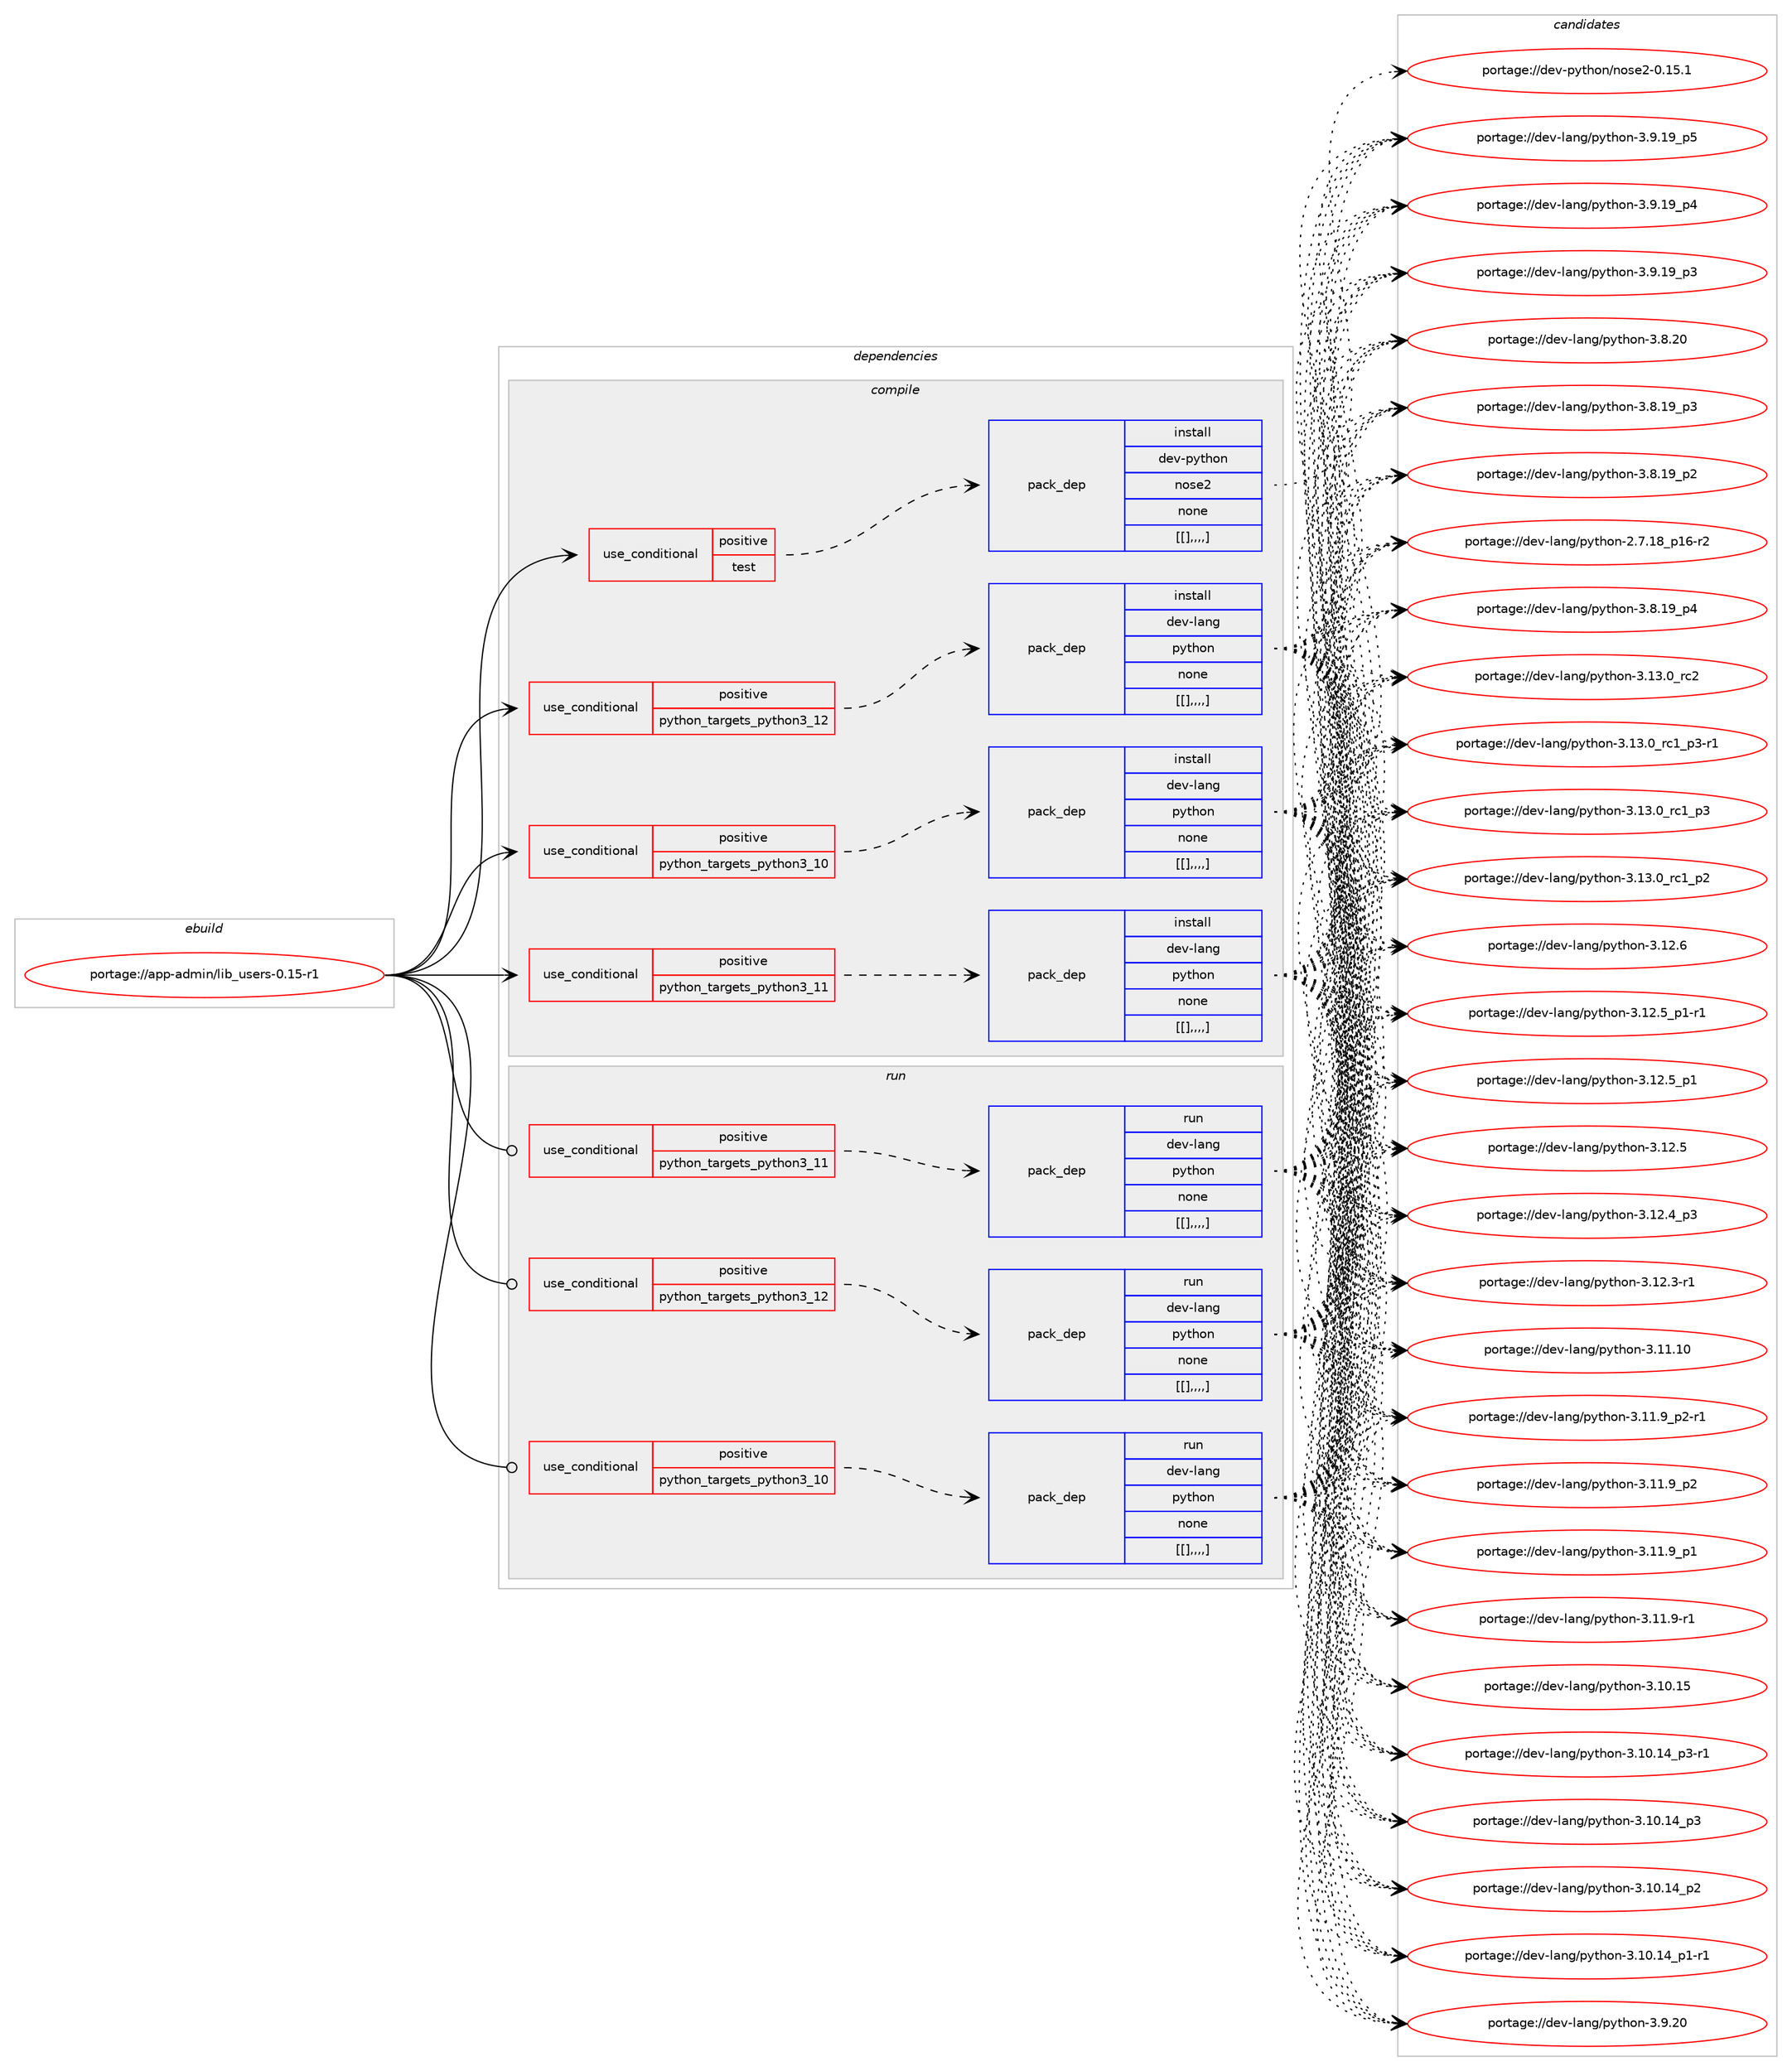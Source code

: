 digraph prolog {

# *************
# Graph options
# *************

newrank=true;
concentrate=true;
compound=true;
graph [rankdir=LR,fontname=Helvetica,fontsize=10,ranksep=1.5];#, ranksep=2.5, nodesep=0.2];
edge  [arrowhead=vee];
node  [fontname=Helvetica,fontsize=10];

# **********
# The ebuild
# **********

subgraph cluster_leftcol {
color=gray;
label=<<i>ebuild</i>>;
id [label="portage://app-admin/lib_users-0.15-r1", color=red, width=4, href="../app-admin/lib_users-0.15-r1.svg"];
}

# ****************
# The dependencies
# ****************

subgraph cluster_midcol {
color=gray;
label=<<i>dependencies</i>>;
subgraph cluster_compile {
fillcolor="#eeeeee";
style=filled;
label=<<i>compile</i>>;
subgraph cond685 {
dependency3052 [label=<<TABLE BORDER="0" CELLBORDER="1" CELLSPACING="0" CELLPADDING="4"><TR><TD ROWSPAN="3" CELLPADDING="10">use_conditional</TD></TR><TR><TD>positive</TD></TR><TR><TD>python_targets_python3_10</TD></TR></TABLE>>, shape=none, color=red];
subgraph pack2358 {
dependency3053 [label=<<TABLE BORDER="0" CELLBORDER="1" CELLSPACING="0" CELLPADDING="4" WIDTH="220"><TR><TD ROWSPAN="6" CELLPADDING="30">pack_dep</TD></TR><TR><TD WIDTH="110">install</TD></TR><TR><TD>dev-lang</TD></TR><TR><TD>python</TD></TR><TR><TD>none</TD></TR><TR><TD>[[],,,,]</TD></TR></TABLE>>, shape=none, color=blue];
}
dependency3052:e -> dependency3053:w [weight=20,style="dashed",arrowhead="vee"];
}
id:e -> dependency3052:w [weight=20,style="solid",arrowhead="vee"];
subgraph cond686 {
dependency3054 [label=<<TABLE BORDER="0" CELLBORDER="1" CELLSPACING="0" CELLPADDING="4"><TR><TD ROWSPAN="3" CELLPADDING="10">use_conditional</TD></TR><TR><TD>positive</TD></TR><TR><TD>python_targets_python3_11</TD></TR></TABLE>>, shape=none, color=red];
subgraph pack2359 {
dependency3055 [label=<<TABLE BORDER="0" CELLBORDER="1" CELLSPACING="0" CELLPADDING="4" WIDTH="220"><TR><TD ROWSPAN="6" CELLPADDING="30">pack_dep</TD></TR><TR><TD WIDTH="110">install</TD></TR><TR><TD>dev-lang</TD></TR><TR><TD>python</TD></TR><TR><TD>none</TD></TR><TR><TD>[[],,,,]</TD></TR></TABLE>>, shape=none, color=blue];
}
dependency3054:e -> dependency3055:w [weight=20,style="dashed",arrowhead="vee"];
}
id:e -> dependency3054:w [weight=20,style="solid",arrowhead="vee"];
subgraph cond687 {
dependency3056 [label=<<TABLE BORDER="0" CELLBORDER="1" CELLSPACING="0" CELLPADDING="4"><TR><TD ROWSPAN="3" CELLPADDING="10">use_conditional</TD></TR><TR><TD>positive</TD></TR><TR><TD>python_targets_python3_12</TD></TR></TABLE>>, shape=none, color=red];
subgraph pack2360 {
dependency3057 [label=<<TABLE BORDER="0" CELLBORDER="1" CELLSPACING="0" CELLPADDING="4" WIDTH="220"><TR><TD ROWSPAN="6" CELLPADDING="30">pack_dep</TD></TR><TR><TD WIDTH="110">install</TD></TR><TR><TD>dev-lang</TD></TR><TR><TD>python</TD></TR><TR><TD>none</TD></TR><TR><TD>[[],,,,]</TD></TR></TABLE>>, shape=none, color=blue];
}
dependency3056:e -> dependency3057:w [weight=20,style="dashed",arrowhead="vee"];
}
id:e -> dependency3056:w [weight=20,style="solid",arrowhead="vee"];
subgraph cond688 {
dependency3058 [label=<<TABLE BORDER="0" CELLBORDER="1" CELLSPACING="0" CELLPADDING="4"><TR><TD ROWSPAN="3" CELLPADDING="10">use_conditional</TD></TR><TR><TD>positive</TD></TR><TR><TD>test</TD></TR></TABLE>>, shape=none, color=red];
subgraph pack2361 {
dependency3059 [label=<<TABLE BORDER="0" CELLBORDER="1" CELLSPACING="0" CELLPADDING="4" WIDTH="220"><TR><TD ROWSPAN="6" CELLPADDING="30">pack_dep</TD></TR><TR><TD WIDTH="110">install</TD></TR><TR><TD>dev-python</TD></TR><TR><TD>nose2</TD></TR><TR><TD>none</TD></TR><TR><TD>[[],,,,]</TD></TR></TABLE>>, shape=none, color=blue];
}
dependency3058:e -> dependency3059:w [weight=20,style="dashed",arrowhead="vee"];
}
id:e -> dependency3058:w [weight=20,style="solid",arrowhead="vee"];
}
subgraph cluster_compileandrun {
fillcolor="#eeeeee";
style=filled;
label=<<i>compile and run</i>>;
}
subgraph cluster_run {
fillcolor="#eeeeee";
style=filled;
label=<<i>run</i>>;
subgraph cond689 {
dependency3060 [label=<<TABLE BORDER="0" CELLBORDER="1" CELLSPACING="0" CELLPADDING="4"><TR><TD ROWSPAN="3" CELLPADDING="10">use_conditional</TD></TR><TR><TD>positive</TD></TR><TR><TD>python_targets_python3_10</TD></TR></TABLE>>, shape=none, color=red];
subgraph pack2362 {
dependency3061 [label=<<TABLE BORDER="0" CELLBORDER="1" CELLSPACING="0" CELLPADDING="4" WIDTH="220"><TR><TD ROWSPAN="6" CELLPADDING="30">pack_dep</TD></TR><TR><TD WIDTH="110">run</TD></TR><TR><TD>dev-lang</TD></TR><TR><TD>python</TD></TR><TR><TD>none</TD></TR><TR><TD>[[],,,,]</TD></TR></TABLE>>, shape=none, color=blue];
}
dependency3060:e -> dependency3061:w [weight=20,style="dashed",arrowhead="vee"];
}
id:e -> dependency3060:w [weight=20,style="solid",arrowhead="odot"];
subgraph cond690 {
dependency3062 [label=<<TABLE BORDER="0" CELLBORDER="1" CELLSPACING="0" CELLPADDING="4"><TR><TD ROWSPAN="3" CELLPADDING="10">use_conditional</TD></TR><TR><TD>positive</TD></TR><TR><TD>python_targets_python3_11</TD></TR></TABLE>>, shape=none, color=red];
subgraph pack2363 {
dependency3063 [label=<<TABLE BORDER="0" CELLBORDER="1" CELLSPACING="0" CELLPADDING="4" WIDTH="220"><TR><TD ROWSPAN="6" CELLPADDING="30">pack_dep</TD></TR><TR><TD WIDTH="110">run</TD></TR><TR><TD>dev-lang</TD></TR><TR><TD>python</TD></TR><TR><TD>none</TD></TR><TR><TD>[[],,,,]</TD></TR></TABLE>>, shape=none, color=blue];
}
dependency3062:e -> dependency3063:w [weight=20,style="dashed",arrowhead="vee"];
}
id:e -> dependency3062:w [weight=20,style="solid",arrowhead="odot"];
subgraph cond691 {
dependency3064 [label=<<TABLE BORDER="0" CELLBORDER="1" CELLSPACING="0" CELLPADDING="4"><TR><TD ROWSPAN="3" CELLPADDING="10">use_conditional</TD></TR><TR><TD>positive</TD></TR><TR><TD>python_targets_python3_12</TD></TR></TABLE>>, shape=none, color=red];
subgraph pack2364 {
dependency3065 [label=<<TABLE BORDER="0" CELLBORDER="1" CELLSPACING="0" CELLPADDING="4" WIDTH="220"><TR><TD ROWSPAN="6" CELLPADDING="30">pack_dep</TD></TR><TR><TD WIDTH="110">run</TD></TR><TR><TD>dev-lang</TD></TR><TR><TD>python</TD></TR><TR><TD>none</TD></TR><TR><TD>[[],,,,]</TD></TR></TABLE>>, shape=none, color=blue];
}
dependency3064:e -> dependency3065:w [weight=20,style="dashed",arrowhead="vee"];
}
id:e -> dependency3064:w [weight=20,style="solid",arrowhead="odot"];
}
}

# **************
# The candidates
# **************

subgraph cluster_choices {
rank=same;
color=gray;
label=<<i>candidates</i>>;

subgraph choice2358 {
color=black;
nodesep=1;
choice10010111845108971101034711212111610411111045514649514648951149950 [label="portage://dev-lang/python-3.13.0_rc2", color=red, width=4,href="../dev-lang/python-3.13.0_rc2.svg"];
choice1001011184510897110103471121211161041111104551464951464895114994995112514511449 [label="portage://dev-lang/python-3.13.0_rc1_p3-r1", color=red, width=4,href="../dev-lang/python-3.13.0_rc1_p3-r1.svg"];
choice100101118451089711010347112121116104111110455146495146489511499499511251 [label="portage://dev-lang/python-3.13.0_rc1_p3", color=red, width=4,href="../dev-lang/python-3.13.0_rc1_p3.svg"];
choice100101118451089711010347112121116104111110455146495146489511499499511250 [label="portage://dev-lang/python-3.13.0_rc1_p2", color=red, width=4,href="../dev-lang/python-3.13.0_rc1_p2.svg"];
choice10010111845108971101034711212111610411111045514649504654 [label="portage://dev-lang/python-3.12.6", color=red, width=4,href="../dev-lang/python-3.12.6.svg"];
choice1001011184510897110103471121211161041111104551464950465395112494511449 [label="portage://dev-lang/python-3.12.5_p1-r1", color=red, width=4,href="../dev-lang/python-3.12.5_p1-r1.svg"];
choice100101118451089711010347112121116104111110455146495046539511249 [label="portage://dev-lang/python-3.12.5_p1", color=red, width=4,href="../dev-lang/python-3.12.5_p1.svg"];
choice10010111845108971101034711212111610411111045514649504653 [label="portage://dev-lang/python-3.12.5", color=red, width=4,href="../dev-lang/python-3.12.5.svg"];
choice100101118451089711010347112121116104111110455146495046529511251 [label="portage://dev-lang/python-3.12.4_p3", color=red, width=4,href="../dev-lang/python-3.12.4_p3.svg"];
choice100101118451089711010347112121116104111110455146495046514511449 [label="portage://dev-lang/python-3.12.3-r1", color=red, width=4,href="../dev-lang/python-3.12.3-r1.svg"];
choice1001011184510897110103471121211161041111104551464949464948 [label="portage://dev-lang/python-3.11.10", color=red, width=4,href="../dev-lang/python-3.11.10.svg"];
choice1001011184510897110103471121211161041111104551464949465795112504511449 [label="portage://dev-lang/python-3.11.9_p2-r1", color=red, width=4,href="../dev-lang/python-3.11.9_p2-r1.svg"];
choice100101118451089711010347112121116104111110455146494946579511250 [label="portage://dev-lang/python-3.11.9_p2", color=red, width=4,href="../dev-lang/python-3.11.9_p2.svg"];
choice100101118451089711010347112121116104111110455146494946579511249 [label="portage://dev-lang/python-3.11.9_p1", color=red, width=4,href="../dev-lang/python-3.11.9_p1.svg"];
choice100101118451089711010347112121116104111110455146494946574511449 [label="portage://dev-lang/python-3.11.9-r1", color=red, width=4,href="../dev-lang/python-3.11.9-r1.svg"];
choice1001011184510897110103471121211161041111104551464948464953 [label="portage://dev-lang/python-3.10.15", color=red, width=4,href="../dev-lang/python-3.10.15.svg"];
choice100101118451089711010347112121116104111110455146494846495295112514511449 [label="portage://dev-lang/python-3.10.14_p3-r1", color=red, width=4,href="../dev-lang/python-3.10.14_p3-r1.svg"];
choice10010111845108971101034711212111610411111045514649484649529511251 [label="portage://dev-lang/python-3.10.14_p3", color=red, width=4,href="../dev-lang/python-3.10.14_p3.svg"];
choice10010111845108971101034711212111610411111045514649484649529511250 [label="portage://dev-lang/python-3.10.14_p2", color=red, width=4,href="../dev-lang/python-3.10.14_p2.svg"];
choice100101118451089711010347112121116104111110455146494846495295112494511449 [label="portage://dev-lang/python-3.10.14_p1-r1", color=red, width=4,href="../dev-lang/python-3.10.14_p1-r1.svg"];
choice10010111845108971101034711212111610411111045514657465048 [label="portage://dev-lang/python-3.9.20", color=red, width=4,href="../dev-lang/python-3.9.20.svg"];
choice100101118451089711010347112121116104111110455146574649579511253 [label="portage://dev-lang/python-3.9.19_p5", color=red, width=4,href="../dev-lang/python-3.9.19_p5.svg"];
choice100101118451089711010347112121116104111110455146574649579511252 [label="portage://dev-lang/python-3.9.19_p4", color=red, width=4,href="../dev-lang/python-3.9.19_p4.svg"];
choice100101118451089711010347112121116104111110455146574649579511251 [label="portage://dev-lang/python-3.9.19_p3", color=red, width=4,href="../dev-lang/python-3.9.19_p3.svg"];
choice10010111845108971101034711212111610411111045514656465048 [label="portage://dev-lang/python-3.8.20", color=red, width=4,href="../dev-lang/python-3.8.20.svg"];
choice100101118451089711010347112121116104111110455146564649579511252 [label="portage://dev-lang/python-3.8.19_p4", color=red, width=4,href="../dev-lang/python-3.8.19_p4.svg"];
choice100101118451089711010347112121116104111110455146564649579511251 [label="portage://dev-lang/python-3.8.19_p3", color=red, width=4,href="../dev-lang/python-3.8.19_p3.svg"];
choice100101118451089711010347112121116104111110455146564649579511250 [label="portage://dev-lang/python-3.8.19_p2", color=red, width=4,href="../dev-lang/python-3.8.19_p2.svg"];
choice100101118451089711010347112121116104111110455046554649569511249544511450 [label="portage://dev-lang/python-2.7.18_p16-r2", color=red, width=4,href="../dev-lang/python-2.7.18_p16-r2.svg"];
dependency3053:e -> choice10010111845108971101034711212111610411111045514649514648951149950:w [style=dotted,weight="100"];
dependency3053:e -> choice1001011184510897110103471121211161041111104551464951464895114994995112514511449:w [style=dotted,weight="100"];
dependency3053:e -> choice100101118451089711010347112121116104111110455146495146489511499499511251:w [style=dotted,weight="100"];
dependency3053:e -> choice100101118451089711010347112121116104111110455146495146489511499499511250:w [style=dotted,weight="100"];
dependency3053:e -> choice10010111845108971101034711212111610411111045514649504654:w [style=dotted,weight="100"];
dependency3053:e -> choice1001011184510897110103471121211161041111104551464950465395112494511449:w [style=dotted,weight="100"];
dependency3053:e -> choice100101118451089711010347112121116104111110455146495046539511249:w [style=dotted,weight="100"];
dependency3053:e -> choice10010111845108971101034711212111610411111045514649504653:w [style=dotted,weight="100"];
dependency3053:e -> choice100101118451089711010347112121116104111110455146495046529511251:w [style=dotted,weight="100"];
dependency3053:e -> choice100101118451089711010347112121116104111110455146495046514511449:w [style=dotted,weight="100"];
dependency3053:e -> choice1001011184510897110103471121211161041111104551464949464948:w [style=dotted,weight="100"];
dependency3053:e -> choice1001011184510897110103471121211161041111104551464949465795112504511449:w [style=dotted,weight="100"];
dependency3053:e -> choice100101118451089711010347112121116104111110455146494946579511250:w [style=dotted,weight="100"];
dependency3053:e -> choice100101118451089711010347112121116104111110455146494946579511249:w [style=dotted,weight="100"];
dependency3053:e -> choice100101118451089711010347112121116104111110455146494946574511449:w [style=dotted,weight="100"];
dependency3053:e -> choice1001011184510897110103471121211161041111104551464948464953:w [style=dotted,weight="100"];
dependency3053:e -> choice100101118451089711010347112121116104111110455146494846495295112514511449:w [style=dotted,weight="100"];
dependency3053:e -> choice10010111845108971101034711212111610411111045514649484649529511251:w [style=dotted,weight="100"];
dependency3053:e -> choice10010111845108971101034711212111610411111045514649484649529511250:w [style=dotted,weight="100"];
dependency3053:e -> choice100101118451089711010347112121116104111110455146494846495295112494511449:w [style=dotted,weight="100"];
dependency3053:e -> choice10010111845108971101034711212111610411111045514657465048:w [style=dotted,weight="100"];
dependency3053:e -> choice100101118451089711010347112121116104111110455146574649579511253:w [style=dotted,weight="100"];
dependency3053:e -> choice100101118451089711010347112121116104111110455146574649579511252:w [style=dotted,weight="100"];
dependency3053:e -> choice100101118451089711010347112121116104111110455146574649579511251:w [style=dotted,weight="100"];
dependency3053:e -> choice10010111845108971101034711212111610411111045514656465048:w [style=dotted,weight="100"];
dependency3053:e -> choice100101118451089711010347112121116104111110455146564649579511252:w [style=dotted,weight="100"];
dependency3053:e -> choice100101118451089711010347112121116104111110455146564649579511251:w [style=dotted,weight="100"];
dependency3053:e -> choice100101118451089711010347112121116104111110455146564649579511250:w [style=dotted,weight="100"];
dependency3053:e -> choice100101118451089711010347112121116104111110455046554649569511249544511450:w [style=dotted,weight="100"];
}
subgraph choice2359 {
color=black;
nodesep=1;
choice10010111845108971101034711212111610411111045514649514648951149950 [label="portage://dev-lang/python-3.13.0_rc2", color=red, width=4,href="../dev-lang/python-3.13.0_rc2.svg"];
choice1001011184510897110103471121211161041111104551464951464895114994995112514511449 [label="portage://dev-lang/python-3.13.0_rc1_p3-r1", color=red, width=4,href="../dev-lang/python-3.13.0_rc1_p3-r1.svg"];
choice100101118451089711010347112121116104111110455146495146489511499499511251 [label="portage://dev-lang/python-3.13.0_rc1_p3", color=red, width=4,href="../dev-lang/python-3.13.0_rc1_p3.svg"];
choice100101118451089711010347112121116104111110455146495146489511499499511250 [label="portage://dev-lang/python-3.13.0_rc1_p2", color=red, width=4,href="../dev-lang/python-3.13.0_rc1_p2.svg"];
choice10010111845108971101034711212111610411111045514649504654 [label="portage://dev-lang/python-3.12.6", color=red, width=4,href="../dev-lang/python-3.12.6.svg"];
choice1001011184510897110103471121211161041111104551464950465395112494511449 [label="portage://dev-lang/python-3.12.5_p1-r1", color=red, width=4,href="../dev-lang/python-3.12.5_p1-r1.svg"];
choice100101118451089711010347112121116104111110455146495046539511249 [label="portage://dev-lang/python-3.12.5_p1", color=red, width=4,href="../dev-lang/python-3.12.5_p1.svg"];
choice10010111845108971101034711212111610411111045514649504653 [label="portage://dev-lang/python-3.12.5", color=red, width=4,href="../dev-lang/python-3.12.5.svg"];
choice100101118451089711010347112121116104111110455146495046529511251 [label="portage://dev-lang/python-3.12.4_p3", color=red, width=4,href="../dev-lang/python-3.12.4_p3.svg"];
choice100101118451089711010347112121116104111110455146495046514511449 [label="portage://dev-lang/python-3.12.3-r1", color=red, width=4,href="../dev-lang/python-3.12.3-r1.svg"];
choice1001011184510897110103471121211161041111104551464949464948 [label="portage://dev-lang/python-3.11.10", color=red, width=4,href="../dev-lang/python-3.11.10.svg"];
choice1001011184510897110103471121211161041111104551464949465795112504511449 [label="portage://dev-lang/python-3.11.9_p2-r1", color=red, width=4,href="../dev-lang/python-3.11.9_p2-r1.svg"];
choice100101118451089711010347112121116104111110455146494946579511250 [label="portage://dev-lang/python-3.11.9_p2", color=red, width=4,href="../dev-lang/python-3.11.9_p2.svg"];
choice100101118451089711010347112121116104111110455146494946579511249 [label="portage://dev-lang/python-3.11.9_p1", color=red, width=4,href="../dev-lang/python-3.11.9_p1.svg"];
choice100101118451089711010347112121116104111110455146494946574511449 [label="portage://dev-lang/python-3.11.9-r1", color=red, width=4,href="../dev-lang/python-3.11.9-r1.svg"];
choice1001011184510897110103471121211161041111104551464948464953 [label="portage://dev-lang/python-3.10.15", color=red, width=4,href="../dev-lang/python-3.10.15.svg"];
choice100101118451089711010347112121116104111110455146494846495295112514511449 [label="portage://dev-lang/python-3.10.14_p3-r1", color=red, width=4,href="../dev-lang/python-3.10.14_p3-r1.svg"];
choice10010111845108971101034711212111610411111045514649484649529511251 [label="portage://dev-lang/python-3.10.14_p3", color=red, width=4,href="../dev-lang/python-3.10.14_p3.svg"];
choice10010111845108971101034711212111610411111045514649484649529511250 [label="portage://dev-lang/python-3.10.14_p2", color=red, width=4,href="../dev-lang/python-3.10.14_p2.svg"];
choice100101118451089711010347112121116104111110455146494846495295112494511449 [label="portage://dev-lang/python-3.10.14_p1-r1", color=red, width=4,href="../dev-lang/python-3.10.14_p1-r1.svg"];
choice10010111845108971101034711212111610411111045514657465048 [label="portage://dev-lang/python-3.9.20", color=red, width=4,href="../dev-lang/python-3.9.20.svg"];
choice100101118451089711010347112121116104111110455146574649579511253 [label="portage://dev-lang/python-3.9.19_p5", color=red, width=4,href="../dev-lang/python-3.9.19_p5.svg"];
choice100101118451089711010347112121116104111110455146574649579511252 [label="portage://dev-lang/python-3.9.19_p4", color=red, width=4,href="../dev-lang/python-3.9.19_p4.svg"];
choice100101118451089711010347112121116104111110455146574649579511251 [label="portage://dev-lang/python-3.9.19_p3", color=red, width=4,href="../dev-lang/python-3.9.19_p3.svg"];
choice10010111845108971101034711212111610411111045514656465048 [label="portage://dev-lang/python-3.8.20", color=red, width=4,href="../dev-lang/python-3.8.20.svg"];
choice100101118451089711010347112121116104111110455146564649579511252 [label="portage://dev-lang/python-3.8.19_p4", color=red, width=4,href="../dev-lang/python-3.8.19_p4.svg"];
choice100101118451089711010347112121116104111110455146564649579511251 [label="portage://dev-lang/python-3.8.19_p3", color=red, width=4,href="../dev-lang/python-3.8.19_p3.svg"];
choice100101118451089711010347112121116104111110455146564649579511250 [label="portage://dev-lang/python-3.8.19_p2", color=red, width=4,href="../dev-lang/python-3.8.19_p2.svg"];
choice100101118451089711010347112121116104111110455046554649569511249544511450 [label="portage://dev-lang/python-2.7.18_p16-r2", color=red, width=4,href="../dev-lang/python-2.7.18_p16-r2.svg"];
dependency3055:e -> choice10010111845108971101034711212111610411111045514649514648951149950:w [style=dotted,weight="100"];
dependency3055:e -> choice1001011184510897110103471121211161041111104551464951464895114994995112514511449:w [style=dotted,weight="100"];
dependency3055:e -> choice100101118451089711010347112121116104111110455146495146489511499499511251:w [style=dotted,weight="100"];
dependency3055:e -> choice100101118451089711010347112121116104111110455146495146489511499499511250:w [style=dotted,weight="100"];
dependency3055:e -> choice10010111845108971101034711212111610411111045514649504654:w [style=dotted,weight="100"];
dependency3055:e -> choice1001011184510897110103471121211161041111104551464950465395112494511449:w [style=dotted,weight="100"];
dependency3055:e -> choice100101118451089711010347112121116104111110455146495046539511249:w [style=dotted,weight="100"];
dependency3055:e -> choice10010111845108971101034711212111610411111045514649504653:w [style=dotted,weight="100"];
dependency3055:e -> choice100101118451089711010347112121116104111110455146495046529511251:w [style=dotted,weight="100"];
dependency3055:e -> choice100101118451089711010347112121116104111110455146495046514511449:w [style=dotted,weight="100"];
dependency3055:e -> choice1001011184510897110103471121211161041111104551464949464948:w [style=dotted,weight="100"];
dependency3055:e -> choice1001011184510897110103471121211161041111104551464949465795112504511449:w [style=dotted,weight="100"];
dependency3055:e -> choice100101118451089711010347112121116104111110455146494946579511250:w [style=dotted,weight="100"];
dependency3055:e -> choice100101118451089711010347112121116104111110455146494946579511249:w [style=dotted,weight="100"];
dependency3055:e -> choice100101118451089711010347112121116104111110455146494946574511449:w [style=dotted,weight="100"];
dependency3055:e -> choice1001011184510897110103471121211161041111104551464948464953:w [style=dotted,weight="100"];
dependency3055:e -> choice100101118451089711010347112121116104111110455146494846495295112514511449:w [style=dotted,weight="100"];
dependency3055:e -> choice10010111845108971101034711212111610411111045514649484649529511251:w [style=dotted,weight="100"];
dependency3055:e -> choice10010111845108971101034711212111610411111045514649484649529511250:w [style=dotted,weight="100"];
dependency3055:e -> choice100101118451089711010347112121116104111110455146494846495295112494511449:w [style=dotted,weight="100"];
dependency3055:e -> choice10010111845108971101034711212111610411111045514657465048:w [style=dotted,weight="100"];
dependency3055:e -> choice100101118451089711010347112121116104111110455146574649579511253:w [style=dotted,weight="100"];
dependency3055:e -> choice100101118451089711010347112121116104111110455146574649579511252:w [style=dotted,weight="100"];
dependency3055:e -> choice100101118451089711010347112121116104111110455146574649579511251:w [style=dotted,weight="100"];
dependency3055:e -> choice10010111845108971101034711212111610411111045514656465048:w [style=dotted,weight="100"];
dependency3055:e -> choice100101118451089711010347112121116104111110455146564649579511252:w [style=dotted,weight="100"];
dependency3055:e -> choice100101118451089711010347112121116104111110455146564649579511251:w [style=dotted,weight="100"];
dependency3055:e -> choice100101118451089711010347112121116104111110455146564649579511250:w [style=dotted,weight="100"];
dependency3055:e -> choice100101118451089711010347112121116104111110455046554649569511249544511450:w [style=dotted,weight="100"];
}
subgraph choice2360 {
color=black;
nodesep=1;
choice10010111845108971101034711212111610411111045514649514648951149950 [label="portage://dev-lang/python-3.13.0_rc2", color=red, width=4,href="../dev-lang/python-3.13.0_rc2.svg"];
choice1001011184510897110103471121211161041111104551464951464895114994995112514511449 [label="portage://dev-lang/python-3.13.0_rc1_p3-r1", color=red, width=4,href="../dev-lang/python-3.13.0_rc1_p3-r1.svg"];
choice100101118451089711010347112121116104111110455146495146489511499499511251 [label="portage://dev-lang/python-3.13.0_rc1_p3", color=red, width=4,href="../dev-lang/python-3.13.0_rc1_p3.svg"];
choice100101118451089711010347112121116104111110455146495146489511499499511250 [label="portage://dev-lang/python-3.13.0_rc1_p2", color=red, width=4,href="../dev-lang/python-3.13.0_rc1_p2.svg"];
choice10010111845108971101034711212111610411111045514649504654 [label="portage://dev-lang/python-3.12.6", color=red, width=4,href="../dev-lang/python-3.12.6.svg"];
choice1001011184510897110103471121211161041111104551464950465395112494511449 [label="portage://dev-lang/python-3.12.5_p1-r1", color=red, width=4,href="../dev-lang/python-3.12.5_p1-r1.svg"];
choice100101118451089711010347112121116104111110455146495046539511249 [label="portage://dev-lang/python-3.12.5_p1", color=red, width=4,href="../dev-lang/python-3.12.5_p1.svg"];
choice10010111845108971101034711212111610411111045514649504653 [label="portage://dev-lang/python-3.12.5", color=red, width=4,href="../dev-lang/python-3.12.5.svg"];
choice100101118451089711010347112121116104111110455146495046529511251 [label="portage://dev-lang/python-3.12.4_p3", color=red, width=4,href="../dev-lang/python-3.12.4_p3.svg"];
choice100101118451089711010347112121116104111110455146495046514511449 [label="portage://dev-lang/python-3.12.3-r1", color=red, width=4,href="../dev-lang/python-3.12.3-r1.svg"];
choice1001011184510897110103471121211161041111104551464949464948 [label="portage://dev-lang/python-3.11.10", color=red, width=4,href="../dev-lang/python-3.11.10.svg"];
choice1001011184510897110103471121211161041111104551464949465795112504511449 [label="portage://dev-lang/python-3.11.9_p2-r1", color=red, width=4,href="../dev-lang/python-3.11.9_p2-r1.svg"];
choice100101118451089711010347112121116104111110455146494946579511250 [label="portage://dev-lang/python-3.11.9_p2", color=red, width=4,href="../dev-lang/python-3.11.9_p2.svg"];
choice100101118451089711010347112121116104111110455146494946579511249 [label="portage://dev-lang/python-3.11.9_p1", color=red, width=4,href="../dev-lang/python-3.11.9_p1.svg"];
choice100101118451089711010347112121116104111110455146494946574511449 [label="portage://dev-lang/python-3.11.9-r1", color=red, width=4,href="../dev-lang/python-3.11.9-r1.svg"];
choice1001011184510897110103471121211161041111104551464948464953 [label="portage://dev-lang/python-3.10.15", color=red, width=4,href="../dev-lang/python-3.10.15.svg"];
choice100101118451089711010347112121116104111110455146494846495295112514511449 [label="portage://dev-lang/python-3.10.14_p3-r1", color=red, width=4,href="../dev-lang/python-3.10.14_p3-r1.svg"];
choice10010111845108971101034711212111610411111045514649484649529511251 [label="portage://dev-lang/python-3.10.14_p3", color=red, width=4,href="../dev-lang/python-3.10.14_p3.svg"];
choice10010111845108971101034711212111610411111045514649484649529511250 [label="portage://dev-lang/python-3.10.14_p2", color=red, width=4,href="../dev-lang/python-3.10.14_p2.svg"];
choice100101118451089711010347112121116104111110455146494846495295112494511449 [label="portage://dev-lang/python-3.10.14_p1-r1", color=red, width=4,href="../dev-lang/python-3.10.14_p1-r1.svg"];
choice10010111845108971101034711212111610411111045514657465048 [label="portage://dev-lang/python-3.9.20", color=red, width=4,href="../dev-lang/python-3.9.20.svg"];
choice100101118451089711010347112121116104111110455146574649579511253 [label="portage://dev-lang/python-3.9.19_p5", color=red, width=4,href="../dev-lang/python-3.9.19_p5.svg"];
choice100101118451089711010347112121116104111110455146574649579511252 [label="portage://dev-lang/python-3.9.19_p4", color=red, width=4,href="../dev-lang/python-3.9.19_p4.svg"];
choice100101118451089711010347112121116104111110455146574649579511251 [label="portage://dev-lang/python-3.9.19_p3", color=red, width=4,href="../dev-lang/python-3.9.19_p3.svg"];
choice10010111845108971101034711212111610411111045514656465048 [label="portage://dev-lang/python-3.8.20", color=red, width=4,href="../dev-lang/python-3.8.20.svg"];
choice100101118451089711010347112121116104111110455146564649579511252 [label="portage://dev-lang/python-3.8.19_p4", color=red, width=4,href="../dev-lang/python-3.8.19_p4.svg"];
choice100101118451089711010347112121116104111110455146564649579511251 [label="portage://dev-lang/python-3.8.19_p3", color=red, width=4,href="../dev-lang/python-3.8.19_p3.svg"];
choice100101118451089711010347112121116104111110455146564649579511250 [label="portage://dev-lang/python-3.8.19_p2", color=red, width=4,href="../dev-lang/python-3.8.19_p2.svg"];
choice100101118451089711010347112121116104111110455046554649569511249544511450 [label="portage://dev-lang/python-2.7.18_p16-r2", color=red, width=4,href="../dev-lang/python-2.7.18_p16-r2.svg"];
dependency3057:e -> choice10010111845108971101034711212111610411111045514649514648951149950:w [style=dotted,weight="100"];
dependency3057:e -> choice1001011184510897110103471121211161041111104551464951464895114994995112514511449:w [style=dotted,weight="100"];
dependency3057:e -> choice100101118451089711010347112121116104111110455146495146489511499499511251:w [style=dotted,weight="100"];
dependency3057:e -> choice100101118451089711010347112121116104111110455146495146489511499499511250:w [style=dotted,weight="100"];
dependency3057:e -> choice10010111845108971101034711212111610411111045514649504654:w [style=dotted,weight="100"];
dependency3057:e -> choice1001011184510897110103471121211161041111104551464950465395112494511449:w [style=dotted,weight="100"];
dependency3057:e -> choice100101118451089711010347112121116104111110455146495046539511249:w [style=dotted,weight="100"];
dependency3057:e -> choice10010111845108971101034711212111610411111045514649504653:w [style=dotted,weight="100"];
dependency3057:e -> choice100101118451089711010347112121116104111110455146495046529511251:w [style=dotted,weight="100"];
dependency3057:e -> choice100101118451089711010347112121116104111110455146495046514511449:w [style=dotted,weight="100"];
dependency3057:e -> choice1001011184510897110103471121211161041111104551464949464948:w [style=dotted,weight="100"];
dependency3057:e -> choice1001011184510897110103471121211161041111104551464949465795112504511449:w [style=dotted,weight="100"];
dependency3057:e -> choice100101118451089711010347112121116104111110455146494946579511250:w [style=dotted,weight="100"];
dependency3057:e -> choice100101118451089711010347112121116104111110455146494946579511249:w [style=dotted,weight="100"];
dependency3057:e -> choice100101118451089711010347112121116104111110455146494946574511449:w [style=dotted,weight="100"];
dependency3057:e -> choice1001011184510897110103471121211161041111104551464948464953:w [style=dotted,weight="100"];
dependency3057:e -> choice100101118451089711010347112121116104111110455146494846495295112514511449:w [style=dotted,weight="100"];
dependency3057:e -> choice10010111845108971101034711212111610411111045514649484649529511251:w [style=dotted,weight="100"];
dependency3057:e -> choice10010111845108971101034711212111610411111045514649484649529511250:w [style=dotted,weight="100"];
dependency3057:e -> choice100101118451089711010347112121116104111110455146494846495295112494511449:w [style=dotted,weight="100"];
dependency3057:e -> choice10010111845108971101034711212111610411111045514657465048:w [style=dotted,weight="100"];
dependency3057:e -> choice100101118451089711010347112121116104111110455146574649579511253:w [style=dotted,weight="100"];
dependency3057:e -> choice100101118451089711010347112121116104111110455146574649579511252:w [style=dotted,weight="100"];
dependency3057:e -> choice100101118451089711010347112121116104111110455146574649579511251:w [style=dotted,weight="100"];
dependency3057:e -> choice10010111845108971101034711212111610411111045514656465048:w [style=dotted,weight="100"];
dependency3057:e -> choice100101118451089711010347112121116104111110455146564649579511252:w [style=dotted,weight="100"];
dependency3057:e -> choice100101118451089711010347112121116104111110455146564649579511251:w [style=dotted,weight="100"];
dependency3057:e -> choice100101118451089711010347112121116104111110455146564649579511250:w [style=dotted,weight="100"];
dependency3057:e -> choice100101118451089711010347112121116104111110455046554649569511249544511450:w [style=dotted,weight="100"];
}
subgraph choice2361 {
color=black;
nodesep=1;
choice10010111845112121116104111110471101111151015045484649534649 [label="portage://dev-python/nose2-0.15.1", color=red, width=4,href="../dev-python/nose2-0.15.1.svg"];
dependency3059:e -> choice10010111845112121116104111110471101111151015045484649534649:w [style=dotted,weight="100"];
}
subgraph choice2362 {
color=black;
nodesep=1;
choice10010111845108971101034711212111610411111045514649514648951149950 [label="portage://dev-lang/python-3.13.0_rc2", color=red, width=4,href="../dev-lang/python-3.13.0_rc2.svg"];
choice1001011184510897110103471121211161041111104551464951464895114994995112514511449 [label="portage://dev-lang/python-3.13.0_rc1_p3-r1", color=red, width=4,href="../dev-lang/python-3.13.0_rc1_p3-r1.svg"];
choice100101118451089711010347112121116104111110455146495146489511499499511251 [label="portage://dev-lang/python-3.13.0_rc1_p3", color=red, width=4,href="../dev-lang/python-3.13.0_rc1_p3.svg"];
choice100101118451089711010347112121116104111110455146495146489511499499511250 [label="portage://dev-lang/python-3.13.0_rc1_p2", color=red, width=4,href="../dev-lang/python-3.13.0_rc1_p2.svg"];
choice10010111845108971101034711212111610411111045514649504654 [label="portage://dev-lang/python-3.12.6", color=red, width=4,href="../dev-lang/python-3.12.6.svg"];
choice1001011184510897110103471121211161041111104551464950465395112494511449 [label="portage://dev-lang/python-3.12.5_p1-r1", color=red, width=4,href="../dev-lang/python-3.12.5_p1-r1.svg"];
choice100101118451089711010347112121116104111110455146495046539511249 [label="portage://dev-lang/python-3.12.5_p1", color=red, width=4,href="../dev-lang/python-3.12.5_p1.svg"];
choice10010111845108971101034711212111610411111045514649504653 [label="portage://dev-lang/python-3.12.5", color=red, width=4,href="../dev-lang/python-3.12.5.svg"];
choice100101118451089711010347112121116104111110455146495046529511251 [label="portage://dev-lang/python-3.12.4_p3", color=red, width=4,href="../dev-lang/python-3.12.4_p3.svg"];
choice100101118451089711010347112121116104111110455146495046514511449 [label="portage://dev-lang/python-3.12.3-r1", color=red, width=4,href="../dev-lang/python-3.12.3-r1.svg"];
choice1001011184510897110103471121211161041111104551464949464948 [label="portage://dev-lang/python-3.11.10", color=red, width=4,href="../dev-lang/python-3.11.10.svg"];
choice1001011184510897110103471121211161041111104551464949465795112504511449 [label="portage://dev-lang/python-3.11.9_p2-r1", color=red, width=4,href="../dev-lang/python-3.11.9_p2-r1.svg"];
choice100101118451089711010347112121116104111110455146494946579511250 [label="portage://dev-lang/python-3.11.9_p2", color=red, width=4,href="../dev-lang/python-3.11.9_p2.svg"];
choice100101118451089711010347112121116104111110455146494946579511249 [label="portage://dev-lang/python-3.11.9_p1", color=red, width=4,href="../dev-lang/python-3.11.9_p1.svg"];
choice100101118451089711010347112121116104111110455146494946574511449 [label="portage://dev-lang/python-3.11.9-r1", color=red, width=4,href="../dev-lang/python-3.11.9-r1.svg"];
choice1001011184510897110103471121211161041111104551464948464953 [label="portage://dev-lang/python-3.10.15", color=red, width=4,href="../dev-lang/python-3.10.15.svg"];
choice100101118451089711010347112121116104111110455146494846495295112514511449 [label="portage://dev-lang/python-3.10.14_p3-r1", color=red, width=4,href="../dev-lang/python-3.10.14_p3-r1.svg"];
choice10010111845108971101034711212111610411111045514649484649529511251 [label="portage://dev-lang/python-3.10.14_p3", color=red, width=4,href="../dev-lang/python-3.10.14_p3.svg"];
choice10010111845108971101034711212111610411111045514649484649529511250 [label="portage://dev-lang/python-3.10.14_p2", color=red, width=4,href="../dev-lang/python-3.10.14_p2.svg"];
choice100101118451089711010347112121116104111110455146494846495295112494511449 [label="portage://dev-lang/python-3.10.14_p1-r1", color=red, width=4,href="../dev-lang/python-3.10.14_p1-r1.svg"];
choice10010111845108971101034711212111610411111045514657465048 [label="portage://dev-lang/python-3.9.20", color=red, width=4,href="../dev-lang/python-3.9.20.svg"];
choice100101118451089711010347112121116104111110455146574649579511253 [label="portage://dev-lang/python-3.9.19_p5", color=red, width=4,href="../dev-lang/python-3.9.19_p5.svg"];
choice100101118451089711010347112121116104111110455146574649579511252 [label="portage://dev-lang/python-3.9.19_p4", color=red, width=4,href="../dev-lang/python-3.9.19_p4.svg"];
choice100101118451089711010347112121116104111110455146574649579511251 [label="portage://dev-lang/python-3.9.19_p3", color=red, width=4,href="../dev-lang/python-3.9.19_p3.svg"];
choice10010111845108971101034711212111610411111045514656465048 [label="portage://dev-lang/python-3.8.20", color=red, width=4,href="../dev-lang/python-3.8.20.svg"];
choice100101118451089711010347112121116104111110455146564649579511252 [label="portage://dev-lang/python-3.8.19_p4", color=red, width=4,href="../dev-lang/python-3.8.19_p4.svg"];
choice100101118451089711010347112121116104111110455146564649579511251 [label="portage://dev-lang/python-3.8.19_p3", color=red, width=4,href="../dev-lang/python-3.8.19_p3.svg"];
choice100101118451089711010347112121116104111110455146564649579511250 [label="portage://dev-lang/python-3.8.19_p2", color=red, width=4,href="../dev-lang/python-3.8.19_p2.svg"];
choice100101118451089711010347112121116104111110455046554649569511249544511450 [label="portage://dev-lang/python-2.7.18_p16-r2", color=red, width=4,href="../dev-lang/python-2.7.18_p16-r2.svg"];
dependency3061:e -> choice10010111845108971101034711212111610411111045514649514648951149950:w [style=dotted,weight="100"];
dependency3061:e -> choice1001011184510897110103471121211161041111104551464951464895114994995112514511449:w [style=dotted,weight="100"];
dependency3061:e -> choice100101118451089711010347112121116104111110455146495146489511499499511251:w [style=dotted,weight="100"];
dependency3061:e -> choice100101118451089711010347112121116104111110455146495146489511499499511250:w [style=dotted,weight="100"];
dependency3061:e -> choice10010111845108971101034711212111610411111045514649504654:w [style=dotted,weight="100"];
dependency3061:e -> choice1001011184510897110103471121211161041111104551464950465395112494511449:w [style=dotted,weight="100"];
dependency3061:e -> choice100101118451089711010347112121116104111110455146495046539511249:w [style=dotted,weight="100"];
dependency3061:e -> choice10010111845108971101034711212111610411111045514649504653:w [style=dotted,weight="100"];
dependency3061:e -> choice100101118451089711010347112121116104111110455146495046529511251:w [style=dotted,weight="100"];
dependency3061:e -> choice100101118451089711010347112121116104111110455146495046514511449:w [style=dotted,weight="100"];
dependency3061:e -> choice1001011184510897110103471121211161041111104551464949464948:w [style=dotted,weight="100"];
dependency3061:e -> choice1001011184510897110103471121211161041111104551464949465795112504511449:w [style=dotted,weight="100"];
dependency3061:e -> choice100101118451089711010347112121116104111110455146494946579511250:w [style=dotted,weight="100"];
dependency3061:e -> choice100101118451089711010347112121116104111110455146494946579511249:w [style=dotted,weight="100"];
dependency3061:e -> choice100101118451089711010347112121116104111110455146494946574511449:w [style=dotted,weight="100"];
dependency3061:e -> choice1001011184510897110103471121211161041111104551464948464953:w [style=dotted,weight="100"];
dependency3061:e -> choice100101118451089711010347112121116104111110455146494846495295112514511449:w [style=dotted,weight="100"];
dependency3061:e -> choice10010111845108971101034711212111610411111045514649484649529511251:w [style=dotted,weight="100"];
dependency3061:e -> choice10010111845108971101034711212111610411111045514649484649529511250:w [style=dotted,weight="100"];
dependency3061:e -> choice100101118451089711010347112121116104111110455146494846495295112494511449:w [style=dotted,weight="100"];
dependency3061:e -> choice10010111845108971101034711212111610411111045514657465048:w [style=dotted,weight="100"];
dependency3061:e -> choice100101118451089711010347112121116104111110455146574649579511253:w [style=dotted,weight="100"];
dependency3061:e -> choice100101118451089711010347112121116104111110455146574649579511252:w [style=dotted,weight="100"];
dependency3061:e -> choice100101118451089711010347112121116104111110455146574649579511251:w [style=dotted,weight="100"];
dependency3061:e -> choice10010111845108971101034711212111610411111045514656465048:w [style=dotted,weight="100"];
dependency3061:e -> choice100101118451089711010347112121116104111110455146564649579511252:w [style=dotted,weight="100"];
dependency3061:e -> choice100101118451089711010347112121116104111110455146564649579511251:w [style=dotted,weight="100"];
dependency3061:e -> choice100101118451089711010347112121116104111110455146564649579511250:w [style=dotted,weight="100"];
dependency3061:e -> choice100101118451089711010347112121116104111110455046554649569511249544511450:w [style=dotted,weight="100"];
}
subgraph choice2363 {
color=black;
nodesep=1;
choice10010111845108971101034711212111610411111045514649514648951149950 [label="portage://dev-lang/python-3.13.0_rc2", color=red, width=4,href="../dev-lang/python-3.13.0_rc2.svg"];
choice1001011184510897110103471121211161041111104551464951464895114994995112514511449 [label="portage://dev-lang/python-3.13.0_rc1_p3-r1", color=red, width=4,href="../dev-lang/python-3.13.0_rc1_p3-r1.svg"];
choice100101118451089711010347112121116104111110455146495146489511499499511251 [label="portage://dev-lang/python-3.13.0_rc1_p3", color=red, width=4,href="../dev-lang/python-3.13.0_rc1_p3.svg"];
choice100101118451089711010347112121116104111110455146495146489511499499511250 [label="portage://dev-lang/python-3.13.0_rc1_p2", color=red, width=4,href="../dev-lang/python-3.13.0_rc1_p2.svg"];
choice10010111845108971101034711212111610411111045514649504654 [label="portage://dev-lang/python-3.12.6", color=red, width=4,href="../dev-lang/python-3.12.6.svg"];
choice1001011184510897110103471121211161041111104551464950465395112494511449 [label="portage://dev-lang/python-3.12.5_p1-r1", color=red, width=4,href="../dev-lang/python-3.12.5_p1-r1.svg"];
choice100101118451089711010347112121116104111110455146495046539511249 [label="portage://dev-lang/python-3.12.5_p1", color=red, width=4,href="../dev-lang/python-3.12.5_p1.svg"];
choice10010111845108971101034711212111610411111045514649504653 [label="portage://dev-lang/python-3.12.5", color=red, width=4,href="../dev-lang/python-3.12.5.svg"];
choice100101118451089711010347112121116104111110455146495046529511251 [label="portage://dev-lang/python-3.12.4_p3", color=red, width=4,href="../dev-lang/python-3.12.4_p3.svg"];
choice100101118451089711010347112121116104111110455146495046514511449 [label="portage://dev-lang/python-3.12.3-r1", color=red, width=4,href="../dev-lang/python-3.12.3-r1.svg"];
choice1001011184510897110103471121211161041111104551464949464948 [label="portage://dev-lang/python-3.11.10", color=red, width=4,href="../dev-lang/python-3.11.10.svg"];
choice1001011184510897110103471121211161041111104551464949465795112504511449 [label="portage://dev-lang/python-3.11.9_p2-r1", color=red, width=4,href="../dev-lang/python-3.11.9_p2-r1.svg"];
choice100101118451089711010347112121116104111110455146494946579511250 [label="portage://dev-lang/python-3.11.9_p2", color=red, width=4,href="../dev-lang/python-3.11.9_p2.svg"];
choice100101118451089711010347112121116104111110455146494946579511249 [label="portage://dev-lang/python-3.11.9_p1", color=red, width=4,href="../dev-lang/python-3.11.9_p1.svg"];
choice100101118451089711010347112121116104111110455146494946574511449 [label="portage://dev-lang/python-3.11.9-r1", color=red, width=4,href="../dev-lang/python-3.11.9-r1.svg"];
choice1001011184510897110103471121211161041111104551464948464953 [label="portage://dev-lang/python-3.10.15", color=red, width=4,href="../dev-lang/python-3.10.15.svg"];
choice100101118451089711010347112121116104111110455146494846495295112514511449 [label="portage://dev-lang/python-3.10.14_p3-r1", color=red, width=4,href="../dev-lang/python-3.10.14_p3-r1.svg"];
choice10010111845108971101034711212111610411111045514649484649529511251 [label="portage://dev-lang/python-3.10.14_p3", color=red, width=4,href="../dev-lang/python-3.10.14_p3.svg"];
choice10010111845108971101034711212111610411111045514649484649529511250 [label="portage://dev-lang/python-3.10.14_p2", color=red, width=4,href="../dev-lang/python-3.10.14_p2.svg"];
choice100101118451089711010347112121116104111110455146494846495295112494511449 [label="portage://dev-lang/python-3.10.14_p1-r1", color=red, width=4,href="../dev-lang/python-3.10.14_p1-r1.svg"];
choice10010111845108971101034711212111610411111045514657465048 [label="portage://dev-lang/python-3.9.20", color=red, width=4,href="../dev-lang/python-3.9.20.svg"];
choice100101118451089711010347112121116104111110455146574649579511253 [label="portage://dev-lang/python-3.9.19_p5", color=red, width=4,href="../dev-lang/python-3.9.19_p5.svg"];
choice100101118451089711010347112121116104111110455146574649579511252 [label="portage://dev-lang/python-3.9.19_p4", color=red, width=4,href="../dev-lang/python-3.9.19_p4.svg"];
choice100101118451089711010347112121116104111110455146574649579511251 [label="portage://dev-lang/python-3.9.19_p3", color=red, width=4,href="../dev-lang/python-3.9.19_p3.svg"];
choice10010111845108971101034711212111610411111045514656465048 [label="portage://dev-lang/python-3.8.20", color=red, width=4,href="../dev-lang/python-3.8.20.svg"];
choice100101118451089711010347112121116104111110455146564649579511252 [label="portage://dev-lang/python-3.8.19_p4", color=red, width=4,href="../dev-lang/python-3.8.19_p4.svg"];
choice100101118451089711010347112121116104111110455146564649579511251 [label="portage://dev-lang/python-3.8.19_p3", color=red, width=4,href="../dev-lang/python-3.8.19_p3.svg"];
choice100101118451089711010347112121116104111110455146564649579511250 [label="portage://dev-lang/python-3.8.19_p2", color=red, width=4,href="../dev-lang/python-3.8.19_p2.svg"];
choice100101118451089711010347112121116104111110455046554649569511249544511450 [label="portage://dev-lang/python-2.7.18_p16-r2", color=red, width=4,href="../dev-lang/python-2.7.18_p16-r2.svg"];
dependency3063:e -> choice10010111845108971101034711212111610411111045514649514648951149950:w [style=dotted,weight="100"];
dependency3063:e -> choice1001011184510897110103471121211161041111104551464951464895114994995112514511449:w [style=dotted,weight="100"];
dependency3063:e -> choice100101118451089711010347112121116104111110455146495146489511499499511251:w [style=dotted,weight="100"];
dependency3063:e -> choice100101118451089711010347112121116104111110455146495146489511499499511250:w [style=dotted,weight="100"];
dependency3063:e -> choice10010111845108971101034711212111610411111045514649504654:w [style=dotted,weight="100"];
dependency3063:e -> choice1001011184510897110103471121211161041111104551464950465395112494511449:w [style=dotted,weight="100"];
dependency3063:e -> choice100101118451089711010347112121116104111110455146495046539511249:w [style=dotted,weight="100"];
dependency3063:e -> choice10010111845108971101034711212111610411111045514649504653:w [style=dotted,weight="100"];
dependency3063:e -> choice100101118451089711010347112121116104111110455146495046529511251:w [style=dotted,weight="100"];
dependency3063:e -> choice100101118451089711010347112121116104111110455146495046514511449:w [style=dotted,weight="100"];
dependency3063:e -> choice1001011184510897110103471121211161041111104551464949464948:w [style=dotted,weight="100"];
dependency3063:e -> choice1001011184510897110103471121211161041111104551464949465795112504511449:w [style=dotted,weight="100"];
dependency3063:e -> choice100101118451089711010347112121116104111110455146494946579511250:w [style=dotted,weight="100"];
dependency3063:e -> choice100101118451089711010347112121116104111110455146494946579511249:w [style=dotted,weight="100"];
dependency3063:e -> choice100101118451089711010347112121116104111110455146494946574511449:w [style=dotted,weight="100"];
dependency3063:e -> choice1001011184510897110103471121211161041111104551464948464953:w [style=dotted,weight="100"];
dependency3063:e -> choice100101118451089711010347112121116104111110455146494846495295112514511449:w [style=dotted,weight="100"];
dependency3063:e -> choice10010111845108971101034711212111610411111045514649484649529511251:w [style=dotted,weight="100"];
dependency3063:e -> choice10010111845108971101034711212111610411111045514649484649529511250:w [style=dotted,weight="100"];
dependency3063:e -> choice100101118451089711010347112121116104111110455146494846495295112494511449:w [style=dotted,weight="100"];
dependency3063:e -> choice10010111845108971101034711212111610411111045514657465048:w [style=dotted,weight="100"];
dependency3063:e -> choice100101118451089711010347112121116104111110455146574649579511253:w [style=dotted,weight="100"];
dependency3063:e -> choice100101118451089711010347112121116104111110455146574649579511252:w [style=dotted,weight="100"];
dependency3063:e -> choice100101118451089711010347112121116104111110455146574649579511251:w [style=dotted,weight="100"];
dependency3063:e -> choice10010111845108971101034711212111610411111045514656465048:w [style=dotted,weight="100"];
dependency3063:e -> choice100101118451089711010347112121116104111110455146564649579511252:w [style=dotted,weight="100"];
dependency3063:e -> choice100101118451089711010347112121116104111110455146564649579511251:w [style=dotted,weight="100"];
dependency3063:e -> choice100101118451089711010347112121116104111110455146564649579511250:w [style=dotted,weight="100"];
dependency3063:e -> choice100101118451089711010347112121116104111110455046554649569511249544511450:w [style=dotted,weight="100"];
}
subgraph choice2364 {
color=black;
nodesep=1;
choice10010111845108971101034711212111610411111045514649514648951149950 [label="portage://dev-lang/python-3.13.0_rc2", color=red, width=4,href="../dev-lang/python-3.13.0_rc2.svg"];
choice1001011184510897110103471121211161041111104551464951464895114994995112514511449 [label="portage://dev-lang/python-3.13.0_rc1_p3-r1", color=red, width=4,href="../dev-lang/python-3.13.0_rc1_p3-r1.svg"];
choice100101118451089711010347112121116104111110455146495146489511499499511251 [label="portage://dev-lang/python-3.13.0_rc1_p3", color=red, width=4,href="../dev-lang/python-3.13.0_rc1_p3.svg"];
choice100101118451089711010347112121116104111110455146495146489511499499511250 [label="portage://dev-lang/python-3.13.0_rc1_p2", color=red, width=4,href="../dev-lang/python-3.13.0_rc1_p2.svg"];
choice10010111845108971101034711212111610411111045514649504654 [label="portage://dev-lang/python-3.12.6", color=red, width=4,href="../dev-lang/python-3.12.6.svg"];
choice1001011184510897110103471121211161041111104551464950465395112494511449 [label="portage://dev-lang/python-3.12.5_p1-r1", color=red, width=4,href="../dev-lang/python-3.12.5_p1-r1.svg"];
choice100101118451089711010347112121116104111110455146495046539511249 [label="portage://dev-lang/python-3.12.5_p1", color=red, width=4,href="../dev-lang/python-3.12.5_p1.svg"];
choice10010111845108971101034711212111610411111045514649504653 [label="portage://dev-lang/python-3.12.5", color=red, width=4,href="../dev-lang/python-3.12.5.svg"];
choice100101118451089711010347112121116104111110455146495046529511251 [label="portage://dev-lang/python-3.12.4_p3", color=red, width=4,href="../dev-lang/python-3.12.4_p3.svg"];
choice100101118451089711010347112121116104111110455146495046514511449 [label="portage://dev-lang/python-3.12.3-r1", color=red, width=4,href="../dev-lang/python-3.12.3-r1.svg"];
choice1001011184510897110103471121211161041111104551464949464948 [label="portage://dev-lang/python-3.11.10", color=red, width=4,href="../dev-lang/python-3.11.10.svg"];
choice1001011184510897110103471121211161041111104551464949465795112504511449 [label="portage://dev-lang/python-3.11.9_p2-r1", color=red, width=4,href="../dev-lang/python-3.11.9_p2-r1.svg"];
choice100101118451089711010347112121116104111110455146494946579511250 [label="portage://dev-lang/python-3.11.9_p2", color=red, width=4,href="../dev-lang/python-3.11.9_p2.svg"];
choice100101118451089711010347112121116104111110455146494946579511249 [label="portage://dev-lang/python-3.11.9_p1", color=red, width=4,href="../dev-lang/python-3.11.9_p1.svg"];
choice100101118451089711010347112121116104111110455146494946574511449 [label="portage://dev-lang/python-3.11.9-r1", color=red, width=4,href="../dev-lang/python-3.11.9-r1.svg"];
choice1001011184510897110103471121211161041111104551464948464953 [label="portage://dev-lang/python-3.10.15", color=red, width=4,href="../dev-lang/python-3.10.15.svg"];
choice100101118451089711010347112121116104111110455146494846495295112514511449 [label="portage://dev-lang/python-3.10.14_p3-r1", color=red, width=4,href="../dev-lang/python-3.10.14_p3-r1.svg"];
choice10010111845108971101034711212111610411111045514649484649529511251 [label="portage://dev-lang/python-3.10.14_p3", color=red, width=4,href="../dev-lang/python-3.10.14_p3.svg"];
choice10010111845108971101034711212111610411111045514649484649529511250 [label="portage://dev-lang/python-3.10.14_p2", color=red, width=4,href="../dev-lang/python-3.10.14_p2.svg"];
choice100101118451089711010347112121116104111110455146494846495295112494511449 [label="portage://dev-lang/python-3.10.14_p1-r1", color=red, width=4,href="../dev-lang/python-3.10.14_p1-r1.svg"];
choice10010111845108971101034711212111610411111045514657465048 [label="portage://dev-lang/python-3.9.20", color=red, width=4,href="../dev-lang/python-3.9.20.svg"];
choice100101118451089711010347112121116104111110455146574649579511253 [label="portage://dev-lang/python-3.9.19_p5", color=red, width=4,href="../dev-lang/python-3.9.19_p5.svg"];
choice100101118451089711010347112121116104111110455146574649579511252 [label="portage://dev-lang/python-3.9.19_p4", color=red, width=4,href="../dev-lang/python-3.9.19_p4.svg"];
choice100101118451089711010347112121116104111110455146574649579511251 [label="portage://dev-lang/python-3.9.19_p3", color=red, width=4,href="../dev-lang/python-3.9.19_p3.svg"];
choice10010111845108971101034711212111610411111045514656465048 [label="portage://dev-lang/python-3.8.20", color=red, width=4,href="../dev-lang/python-3.8.20.svg"];
choice100101118451089711010347112121116104111110455146564649579511252 [label="portage://dev-lang/python-3.8.19_p4", color=red, width=4,href="../dev-lang/python-3.8.19_p4.svg"];
choice100101118451089711010347112121116104111110455146564649579511251 [label="portage://dev-lang/python-3.8.19_p3", color=red, width=4,href="../dev-lang/python-3.8.19_p3.svg"];
choice100101118451089711010347112121116104111110455146564649579511250 [label="portage://dev-lang/python-3.8.19_p2", color=red, width=4,href="../dev-lang/python-3.8.19_p2.svg"];
choice100101118451089711010347112121116104111110455046554649569511249544511450 [label="portage://dev-lang/python-2.7.18_p16-r2", color=red, width=4,href="../dev-lang/python-2.7.18_p16-r2.svg"];
dependency3065:e -> choice10010111845108971101034711212111610411111045514649514648951149950:w [style=dotted,weight="100"];
dependency3065:e -> choice1001011184510897110103471121211161041111104551464951464895114994995112514511449:w [style=dotted,weight="100"];
dependency3065:e -> choice100101118451089711010347112121116104111110455146495146489511499499511251:w [style=dotted,weight="100"];
dependency3065:e -> choice100101118451089711010347112121116104111110455146495146489511499499511250:w [style=dotted,weight="100"];
dependency3065:e -> choice10010111845108971101034711212111610411111045514649504654:w [style=dotted,weight="100"];
dependency3065:e -> choice1001011184510897110103471121211161041111104551464950465395112494511449:w [style=dotted,weight="100"];
dependency3065:e -> choice100101118451089711010347112121116104111110455146495046539511249:w [style=dotted,weight="100"];
dependency3065:e -> choice10010111845108971101034711212111610411111045514649504653:w [style=dotted,weight="100"];
dependency3065:e -> choice100101118451089711010347112121116104111110455146495046529511251:w [style=dotted,weight="100"];
dependency3065:e -> choice100101118451089711010347112121116104111110455146495046514511449:w [style=dotted,weight="100"];
dependency3065:e -> choice1001011184510897110103471121211161041111104551464949464948:w [style=dotted,weight="100"];
dependency3065:e -> choice1001011184510897110103471121211161041111104551464949465795112504511449:w [style=dotted,weight="100"];
dependency3065:e -> choice100101118451089711010347112121116104111110455146494946579511250:w [style=dotted,weight="100"];
dependency3065:e -> choice100101118451089711010347112121116104111110455146494946579511249:w [style=dotted,weight="100"];
dependency3065:e -> choice100101118451089711010347112121116104111110455146494946574511449:w [style=dotted,weight="100"];
dependency3065:e -> choice1001011184510897110103471121211161041111104551464948464953:w [style=dotted,weight="100"];
dependency3065:e -> choice100101118451089711010347112121116104111110455146494846495295112514511449:w [style=dotted,weight="100"];
dependency3065:e -> choice10010111845108971101034711212111610411111045514649484649529511251:w [style=dotted,weight="100"];
dependency3065:e -> choice10010111845108971101034711212111610411111045514649484649529511250:w [style=dotted,weight="100"];
dependency3065:e -> choice100101118451089711010347112121116104111110455146494846495295112494511449:w [style=dotted,weight="100"];
dependency3065:e -> choice10010111845108971101034711212111610411111045514657465048:w [style=dotted,weight="100"];
dependency3065:e -> choice100101118451089711010347112121116104111110455146574649579511253:w [style=dotted,weight="100"];
dependency3065:e -> choice100101118451089711010347112121116104111110455146574649579511252:w [style=dotted,weight="100"];
dependency3065:e -> choice100101118451089711010347112121116104111110455146574649579511251:w [style=dotted,weight="100"];
dependency3065:e -> choice10010111845108971101034711212111610411111045514656465048:w [style=dotted,weight="100"];
dependency3065:e -> choice100101118451089711010347112121116104111110455146564649579511252:w [style=dotted,weight="100"];
dependency3065:e -> choice100101118451089711010347112121116104111110455146564649579511251:w [style=dotted,weight="100"];
dependency3065:e -> choice100101118451089711010347112121116104111110455146564649579511250:w [style=dotted,weight="100"];
dependency3065:e -> choice100101118451089711010347112121116104111110455046554649569511249544511450:w [style=dotted,weight="100"];
}
}

}
